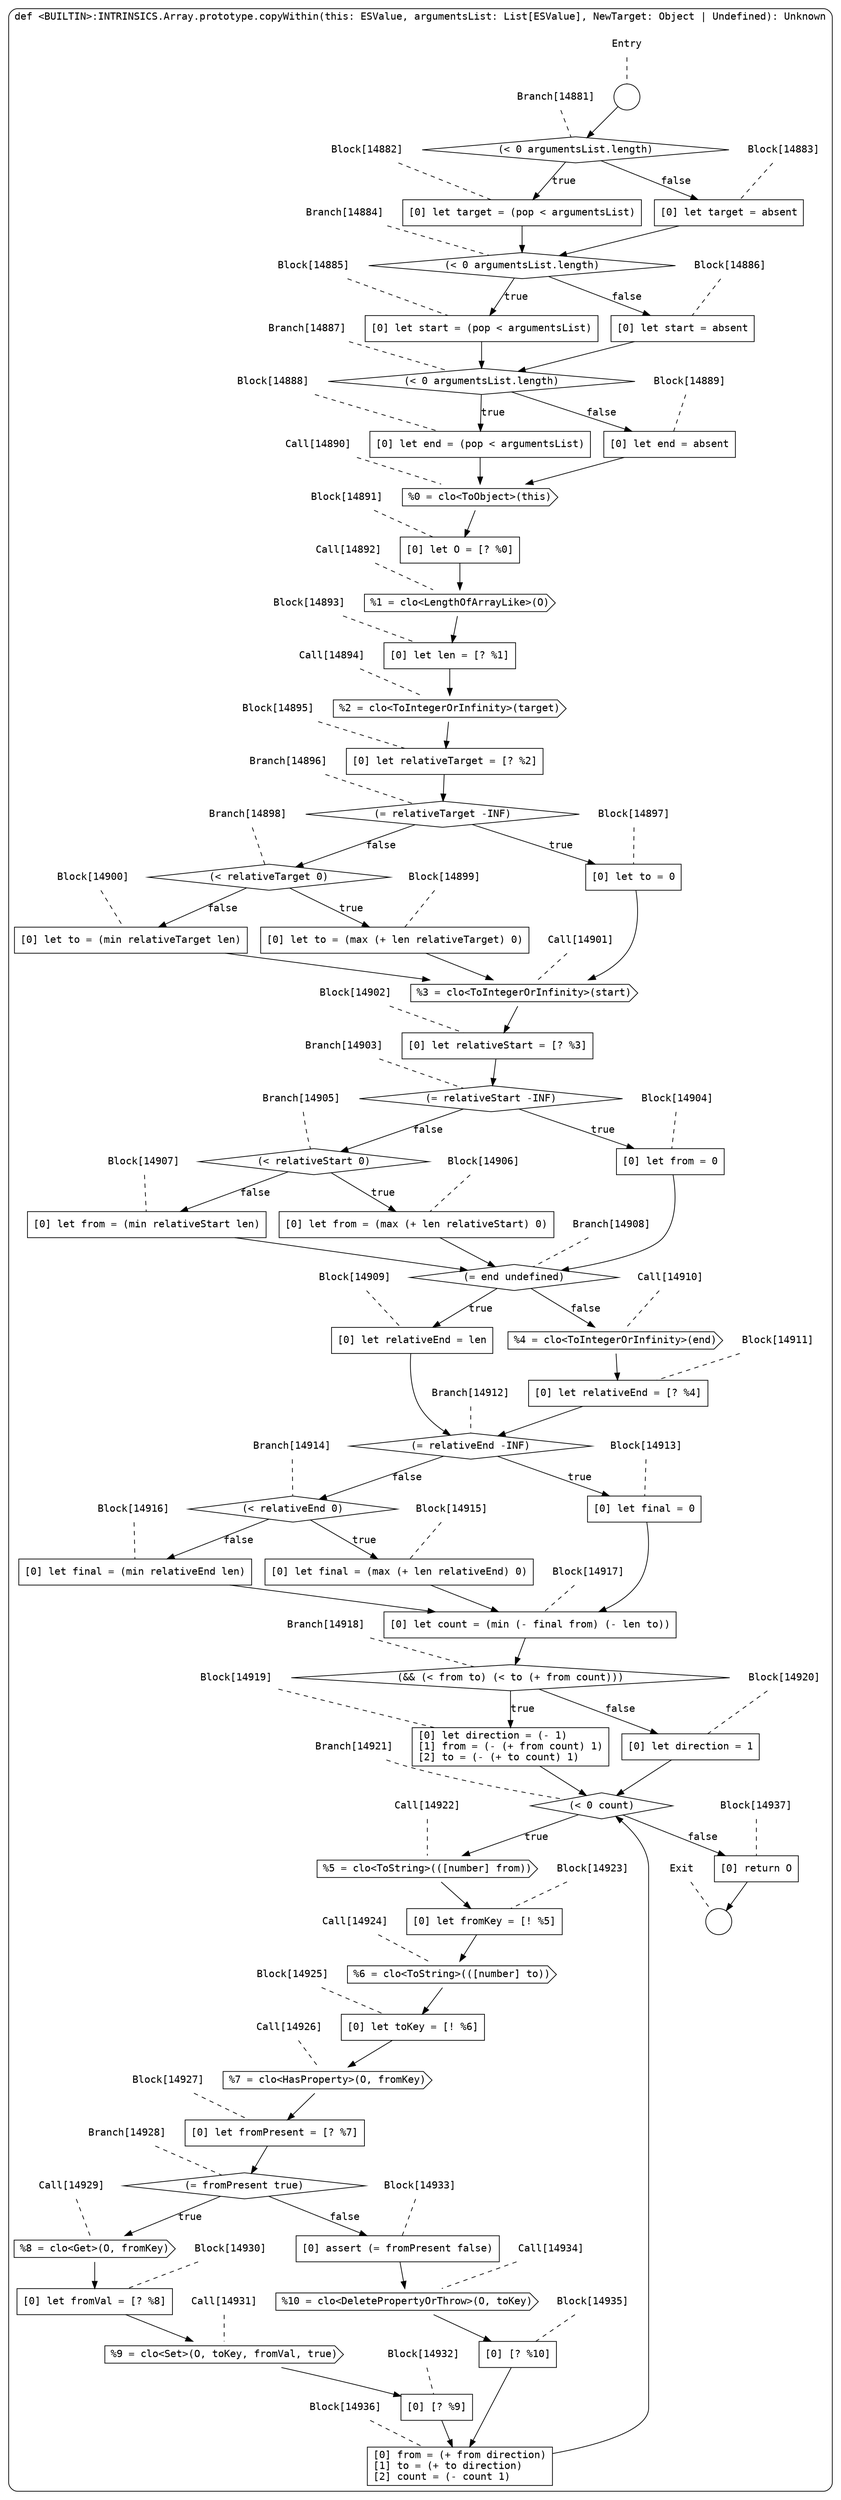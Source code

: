 digraph {
  graph [fontname = "Consolas"]
  node [fontname = "Consolas"]
  edge [fontname = "Consolas"]
  subgraph cluster2347 {
    label = "def <BUILTIN>:INTRINSICS.Array.prototype.copyWithin(this: ESValue, argumentsList: List[ESValue], NewTarget: Object | Undefined): Unknown"
    style = rounded
    cluster2347_entry_name [shape=none, label=<<font color="black">Entry</font>>]
    cluster2347_entry_name -> cluster2347_entry [arrowhead=none, color="black", style=dashed]
    cluster2347_entry [shape=circle label=" " color="black" fillcolor="white" style=filled]
    cluster2347_entry -> node14881 [color="black"]
    cluster2347_exit_name [shape=none, label=<<font color="black">Exit</font>>]
    cluster2347_exit_name -> cluster2347_exit [arrowhead=none, color="black", style=dashed]
    cluster2347_exit [shape=circle label=" " color="black" fillcolor="white" style=filled]
    node14881_name [shape=none, label=<<font color="black">Branch[14881]</font>>]
    node14881_name -> node14881 [arrowhead=none, color="black", style=dashed]
    node14881 [shape=diamond, label=<<font color="black">(&lt; 0 argumentsList.length)</font>> color="black" fillcolor="white", style=filled]
    node14881 -> node14882 [label=<<font color="black">true</font>> color="black"]
    node14881 -> node14883 [label=<<font color="black">false</font>> color="black"]
    node14882_name [shape=none, label=<<font color="black">Block[14882]</font>>]
    node14882_name -> node14882 [arrowhead=none, color="black", style=dashed]
    node14882 [shape=box, label=<<font color="black">[0] let target = (pop &lt; argumentsList)<BR ALIGN="LEFT"/></font>> color="black" fillcolor="white", style=filled]
    node14882 -> node14884 [color="black"]
    node14883_name [shape=none, label=<<font color="black">Block[14883]</font>>]
    node14883_name -> node14883 [arrowhead=none, color="black", style=dashed]
    node14883 [shape=box, label=<<font color="black">[0] let target = absent<BR ALIGN="LEFT"/></font>> color="black" fillcolor="white", style=filled]
    node14883 -> node14884 [color="black"]
    node14884_name [shape=none, label=<<font color="black">Branch[14884]</font>>]
    node14884_name -> node14884 [arrowhead=none, color="black", style=dashed]
    node14884 [shape=diamond, label=<<font color="black">(&lt; 0 argumentsList.length)</font>> color="black" fillcolor="white", style=filled]
    node14884 -> node14885 [label=<<font color="black">true</font>> color="black"]
    node14884 -> node14886 [label=<<font color="black">false</font>> color="black"]
    node14885_name [shape=none, label=<<font color="black">Block[14885]</font>>]
    node14885_name -> node14885 [arrowhead=none, color="black", style=dashed]
    node14885 [shape=box, label=<<font color="black">[0] let start = (pop &lt; argumentsList)<BR ALIGN="LEFT"/></font>> color="black" fillcolor="white", style=filled]
    node14885 -> node14887 [color="black"]
    node14886_name [shape=none, label=<<font color="black">Block[14886]</font>>]
    node14886_name -> node14886 [arrowhead=none, color="black", style=dashed]
    node14886 [shape=box, label=<<font color="black">[0] let start = absent<BR ALIGN="LEFT"/></font>> color="black" fillcolor="white", style=filled]
    node14886 -> node14887 [color="black"]
    node14887_name [shape=none, label=<<font color="black">Branch[14887]</font>>]
    node14887_name -> node14887 [arrowhead=none, color="black", style=dashed]
    node14887 [shape=diamond, label=<<font color="black">(&lt; 0 argumentsList.length)</font>> color="black" fillcolor="white", style=filled]
    node14887 -> node14888 [label=<<font color="black">true</font>> color="black"]
    node14887 -> node14889 [label=<<font color="black">false</font>> color="black"]
    node14888_name [shape=none, label=<<font color="black">Block[14888]</font>>]
    node14888_name -> node14888 [arrowhead=none, color="black", style=dashed]
    node14888 [shape=box, label=<<font color="black">[0] let end = (pop &lt; argumentsList)<BR ALIGN="LEFT"/></font>> color="black" fillcolor="white", style=filled]
    node14888 -> node14890 [color="black"]
    node14889_name [shape=none, label=<<font color="black">Block[14889]</font>>]
    node14889_name -> node14889 [arrowhead=none, color="black", style=dashed]
    node14889 [shape=box, label=<<font color="black">[0] let end = absent<BR ALIGN="LEFT"/></font>> color="black" fillcolor="white", style=filled]
    node14889 -> node14890 [color="black"]
    node14890_name [shape=none, label=<<font color="black">Call[14890]</font>>]
    node14890_name -> node14890 [arrowhead=none, color="black", style=dashed]
    node14890 [shape=cds, label=<<font color="black">%0 = clo&lt;ToObject&gt;(this)</font>> color="black" fillcolor="white", style=filled]
    node14890 -> node14891 [color="black"]
    node14891_name [shape=none, label=<<font color="black">Block[14891]</font>>]
    node14891_name -> node14891 [arrowhead=none, color="black", style=dashed]
    node14891 [shape=box, label=<<font color="black">[0] let O = [? %0]<BR ALIGN="LEFT"/></font>> color="black" fillcolor="white", style=filled]
    node14891 -> node14892 [color="black"]
    node14892_name [shape=none, label=<<font color="black">Call[14892]</font>>]
    node14892_name -> node14892 [arrowhead=none, color="black", style=dashed]
    node14892 [shape=cds, label=<<font color="black">%1 = clo&lt;LengthOfArrayLike&gt;(O)</font>> color="black" fillcolor="white", style=filled]
    node14892 -> node14893 [color="black"]
    node14893_name [shape=none, label=<<font color="black">Block[14893]</font>>]
    node14893_name -> node14893 [arrowhead=none, color="black", style=dashed]
    node14893 [shape=box, label=<<font color="black">[0] let len = [? %1]<BR ALIGN="LEFT"/></font>> color="black" fillcolor="white", style=filled]
    node14893 -> node14894 [color="black"]
    node14894_name [shape=none, label=<<font color="black">Call[14894]</font>>]
    node14894_name -> node14894 [arrowhead=none, color="black", style=dashed]
    node14894 [shape=cds, label=<<font color="black">%2 = clo&lt;ToIntegerOrInfinity&gt;(target)</font>> color="black" fillcolor="white", style=filled]
    node14894 -> node14895 [color="black"]
    node14895_name [shape=none, label=<<font color="black">Block[14895]</font>>]
    node14895_name -> node14895 [arrowhead=none, color="black", style=dashed]
    node14895 [shape=box, label=<<font color="black">[0] let relativeTarget = [? %2]<BR ALIGN="LEFT"/></font>> color="black" fillcolor="white", style=filled]
    node14895 -> node14896 [color="black"]
    node14896_name [shape=none, label=<<font color="black">Branch[14896]</font>>]
    node14896_name -> node14896 [arrowhead=none, color="black", style=dashed]
    node14896 [shape=diamond, label=<<font color="black">(= relativeTarget -INF)</font>> color="black" fillcolor="white", style=filled]
    node14896 -> node14897 [label=<<font color="black">true</font>> color="black"]
    node14896 -> node14898 [label=<<font color="black">false</font>> color="black"]
    node14897_name [shape=none, label=<<font color="black">Block[14897]</font>>]
    node14897_name -> node14897 [arrowhead=none, color="black", style=dashed]
    node14897 [shape=box, label=<<font color="black">[0] let to = 0<BR ALIGN="LEFT"/></font>> color="black" fillcolor="white", style=filled]
    node14897 -> node14901 [color="black"]
    node14898_name [shape=none, label=<<font color="black">Branch[14898]</font>>]
    node14898_name -> node14898 [arrowhead=none, color="black", style=dashed]
    node14898 [shape=diamond, label=<<font color="black">(&lt; relativeTarget 0)</font>> color="black" fillcolor="white", style=filled]
    node14898 -> node14899 [label=<<font color="black">true</font>> color="black"]
    node14898 -> node14900 [label=<<font color="black">false</font>> color="black"]
    node14901_name [shape=none, label=<<font color="black">Call[14901]</font>>]
    node14901_name -> node14901 [arrowhead=none, color="black", style=dashed]
    node14901 [shape=cds, label=<<font color="black">%3 = clo&lt;ToIntegerOrInfinity&gt;(start)</font>> color="black" fillcolor="white", style=filled]
    node14901 -> node14902 [color="black"]
    node14899_name [shape=none, label=<<font color="black">Block[14899]</font>>]
    node14899_name -> node14899 [arrowhead=none, color="black", style=dashed]
    node14899 [shape=box, label=<<font color="black">[0] let to = (max (+ len relativeTarget) 0)<BR ALIGN="LEFT"/></font>> color="black" fillcolor="white", style=filled]
    node14899 -> node14901 [color="black"]
    node14900_name [shape=none, label=<<font color="black">Block[14900]</font>>]
    node14900_name -> node14900 [arrowhead=none, color="black", style=dashed]
    node14900 [shape=box, label=<<font color="black">[0] let to = (min relativeTarget len)<BR ALIGN="LEFT"/></font>> color="black" fillcolor="white", style=filled]
    node14900 -> node14901 [color="black"]
    node14902_name [shape=none, label=<<font color="black">Block[14902]</font>>]
    node14902_name -> node14902 [arrowhead=none, color="black", style=dashed]
    node14902 [shape=box, label=<<font color="black">[0] let relativeStart = [? %3]<BR ALIGN="LEFT"/></font>> color="black" fillcolor="white", style=filled]
    node14902 -> node14903 [color="black"]
    node14903_name [shape=none, label=<<font color="black">Branch[14903]</font>>]
    node14903_name -> node14903 [arrowhead=none, color="black", style=dashed]
    node14903 [shape=diamond, label=<<font color="black">(= relativeStart -INF)</font>> color="black" fillcolor="white", style=filled]
    node14903 -> node14904 [label=<<font color="black">true</font>> color="black"]
    node14903 -> node14905 [label=<<font color="black">false</font>> color="black"]
    node14904_name [shape=none, label=<<font color="black">Block[14904]</font>>]
    node14904_name -> node14904 [arrowhead=none, color="black", style=dashed]
    node14904 [shape=box, label=<<font color="black">[0] let from = 0<BR ALIGN="LEFT"/></font>> color="black" fillcolor="white", style=filled]
    node14904 -> node14908 [color="black"]
    node14905_name [shape=none, label=<<font color="black">Branch[14905]</font>>]
    node14905_name -> node14905 [arrowhead=none, color="black", style=dashed]
    node14905 [shape=diamond, label=<<font color="black">(&lt; relativeStart 0)</font>> color="black" fillcolor="white", style=filled]
    node14905 -> node14906 [label=<<font color="black">true</font>> color="black"]
    node14905 -> node14907 [label=<<font color="black">false</font>> color="black"]
    node14908_name [shape=none, label=<<font color="black">Branch[14908]</font>>]
    node14908_name -> node14908 [arrowhead=none, color="black", style=dashed]
    node14908 [shape=diamond, label=<<font color="black">(= end undefined)</font>> color="black" fillcolor="white", style=filled]
    node14908 -> node14909 [label=<<font color="black">true</font>> color="black"]
    node14908 -> node14910 [label=<<font color="black">false</font>> color="black"]
    node14906_name [shape=none, label=<<font color="black">Block[14906]</font>>]
    node14906_name -> node14906 [arrowhead=none, color="black", style=dashed]
    node14906 [shape=box, label=<<font color="black">[0] let from = (max (+ len relativeStart) 0)<BR ALIGN="LEFT"/></font>> color="black" fillcolor="white", style=filled]
    node14906 -> node14908 [color="black"]
    node14907_name [shape=none, label=<<font color="black">Block[14907]</font>>]
    node14907_name -> node14907 [arrowhead=none, color="black", style=dashed]
    node14907 [shape=box, label=<<font color="black">[0] let from = (min relativeStart len)<BR ALIGN="LEFT"/></font>> color="black" fillcolor="white", style=filled]
    node14907 -> node14908 [color="black"]
    node14909_name [shape=none, label=<<font color="black">Block[14909]</font>>]
    node14909_name -> node14909 [arrowhead=none, color="black", style=dashed]
    node14909 [shape=box, label=<<font color="black">[0] let relativeEnd = len<BR ALIGN="LEFT"/></font>> color="black" fillcolor="white", style=filled]
    node14909 -> node14912 [color="black"]
    node14910_name [shape=none, label=<<font color="black">Call[14910]</font>>]
    node14910_name -> node14910 [arrowhead=none, color="black", style=dashed]
    node14910 [shape=cds, label=<<font color="black">%4 = clo&lt;ToIntegerOrInfinity&gt;(end)</font>> color="black" fillcolor="white", style=filled]
    node14910 -> node14911 [color="black"]
    node14912_name [shape=none, label=<<font color="black">Branch[14912]</font>>]
    node14912_name -> node14912 [arrowhead=none, color="black", style=dashed]
    node14912 [shape=diamond, label=<<font color="black">(= relativeEnd -INF)</font>> color="black" fillcolor="white", style=filled]
    node14912 -> node14913 [label=<<font color="black">true</font>> color="black"]
    node14912 -> node14914 [label=<<font color="black">false</font>> color="black"]
    node14911_name [shape=none, label=<<font color="black">Block[14911]</font>>]
    node14911_name -> node14911 [arrowhead=none, color="black", style=dashed]
    node14911 [shape=box, label=<<font color="black">[0] let relativeEnd = [? %4]<BR ALIGN="LEFT"/></font>> color="black" fillcolor="white", style=filled]
    node14911 -> node14912 [color="black"]
    node14913_name [shape=none, label=<<font color="black">Block[14913]</font>>]
    node14913_name -> node14913 [arrowhead=none, color="black", style=dashed]
    node14913 [shape=box, label=<<font color="black">[0] let final = 0<BR ALIGN="LEFT"/></font>> color="black" fillcolor="white", style=filled]
    node14913 -> node14917 [color="black"]
    node14914_name [shape=none, label=<<font color="black">Branch[14914]</font>>]
    node14914_name -> node14914 [arrowhead=none, color="black", style=dashed]
    node14914 [shape=diamond, label=<<font color="black">(&lt; relativeEnd 0)</font>> color="black" fillcolor="white", style=filled]
    node14914 -> node14915 [label=<<font color="black">true</font>> color="black"]
    node14914 -> node14916 [label=<<font color="black">false</font>> color="black"]
    node14917_name [shape=none, label=<<font color="black">Block[14917]</font>>]
    node14917_name -> node14917 [arrowhead=none, color="black", style=dashed]
    node14917 [shape=box, label=<<font color="black">[0] let count = (min (- final from) (- len to))<BR ALIGN="LEFT"/></font>> color="black" fillcolor="white", style=filled]
    node14917 -> node14918 [color="black"]
    node14915_name [shape=none, label=<<font color="black">Block[14915]</font>>]
    node14915_name -> node14915 [arrowhead=none, color="black", style=dashed]
    node14915 [shape=box, label=<<font color="black">[0] let final = (max (+ len relativeEnd) 0)<BR ALIGN="LEFT"/></font>> color="black" fillcolor="white", style=filled]
    node14915 -> node14917 [color="black"]
    node14916_name [shape=none, label=<<font color="black">Block[14916]</font>>]
    node14916_name -> node14916 [arrowhead=none, color="black", style=dashed]
    node14916 [shape=box, label=<<font color="black">[0] let final = (min relativeEnd len)<BR ALIGN="LEFT"/></font>> color="black" fillcolor="white", style=filled]
    node14916 -> node14917 [color="black"]
    node14918_name [shape=none, label=<<font color="black">Branch[14918]</font>>]
    node14918_name -> node14918 [arrowhead=none, color="black", style=dashed]
    node14918 [shape=diamond, label=<<font color="black">(&amp;&amp; (&lt; from to) (&lt; to (+ from count)))</font>> color="black" fillcolor="white", style=filled]
    node14918 -> node14919 [label=<<font color="black">true</font>> color="black"]
    node14918 -> node14920 [label=<<font color="black">false</font>> color="black"]
    node14919_name [shape=none, label=<<font color="black">Block[14919]</font>>]
    node14919_name -> node14919 [arrowhead=none, color="black", style=dashed]
    node14919 [shape=box, label=<<font color="black">[0] let direction = (- 1)<BR ALIGN="LEFT"/>[1] from = (- (+ from count) 1)<BR ALIGN="LEFT"/>[2] to = (- (+ to count) 1)<BR ALIGN="LEFT"/></font>> color="black" fillcolor="white", style=filled]
    node14919 -> node14921 [color="black"]
    node14920_name [shape=none, label=<<font color="black">Block[14920]</font>>]
    node14920_name -> node14920 [arrowhead=none, color="black", style=dashed]
    node14920 [shape=box, label=<<font color="black">[0] let direction = 1<BR ALIGN="LEFT"/></font>> color="black" fillcolor="white", style=filled]
    node14920 -> node14921 [color="black"]
    node14921_name [shape=none, label=<<font color="black">Branch[14921]</font>>]
    node14921_name -> node14921 [arrowhead=none, color="black", style=dashed]
    node14921 [shape=diamond, label=<<font color="black">(&lt; 0 count)</font>> color="black" fillcolor="white", style=filled]
    node14921 -> node14922 [label=<<font color="black">true</font>> color="black"]
    node14921 -> node14937 [label=<<font color="black">false</font>> color="black"]
    node14922_name [shape=none, label=<<font color="black">Call[14922]</font>>]
    node14922_name -> node14922 [arrowhead=none, color="black", style=dashed]
    node14922 [shape=cds, label=<<font color="black">%5 = clo&lt;ToString&gt;(([number] from))</font>> color="black" fillcolor="white", style=filled]
    node14922 -> node14923 [color="black"]
    node14937_name [shape=none, label=<<font color="black">Block[14937]</font>>]
    node14937_name -> node14937 [arrowhead=none, color="black", style=dashed]
    node14937 [shape=box, label=<<font color="black">[0] return O<BR ALIGN="LEFT"/></font>> color="black" fillcolor="white", style=filled]
    node14937 -> cluster2347_exit [color="black"]
    node14923_name [shape=none, label=<<font color="black">Block[14923]</font>>]
    node14923_name -> node14923 [arrowhead=none, color="black", style=dashed]
    node14923 [shape=box, label=<<font color="black">[0] let fromKey = [! %5]<BR ALIGN="LEFT"/></font>> color="black" fillcolor="white", style=filled]
    node14923 -> node14924 [color="black"]
    node14924_name [shape=none, label=<<font color="black">Call[14924]</font>>]
    node14924_name -> node14924 [arrowhead=none, color="black", style=dashed]
    node14924 [shape=cds, label=<<font color="black">%6 = clo&lt;ToString&gt;(([number] to))</font>> color="black" fillcolor="white", style=filled]
    node14924 -> node14925 [color="black"]
    node14925_name [shape=none, label=<<font color="black">Block[14925]</font>>]
    node14925_name -> node14925 [arrowhead=none, color="black", style=dashed]
    node14925 [shape=box, label=<<font color="black">[0] let toKey = [! %6]<BR ALIGN="LEFT"/></font>> color="black" fillcolor="white", style=filled]
    node14925 -> node14926 [color="black"]
    node14926_name [shape=none, label=<<font color="black">Call[14926]</font>>]
    node14926_name -> node14926 [arrowhead=none, color="black", style=dashed]
    node14926 [shape=cds, label=<<font color="black">%7 = clo&lt;HasProperty&gt;(O, fromKey)</font>> color="black" fillcolor="white", style=filled]
    node14926 -> node14927 [color="black"]
    node14927_name [shape=none, label=<<font color="black">Block[14927]</font>>]
    node14927_name -> node14927 [arrowhead=none, color="black", style=dashed]
    node14927 [shape=box, label=<<font color="black">[0] let fromPresent = [? %7]<BR ALIGN="LEFT"/></font>> color="black" fillcolor="white", style=filled]
    node14927 -> node14928 [color="black"]
    node14928_name [shape=none, label=<<font color="black">Branch[14928]</font>>]
    node14928_name -> node14928 [arrowhead=none, color="black", style=dashed]
    node14928 [shape=diamond, label=<<font color="black">(= fromPresent true)</font>> color="black" fillcolor="white", style=filled]
    node14928 -> node14929 [label=<<font color="black">true</font>> color="black"]
    node14928 -> node14933 [label=<<font color="black">false</font>> color="black"]
    node14929_name [shape=none, label=<<font color="black">Call[14929]</font>>]
    node14929_name -> node14929 [arrowhead=none, color="black", style=dashed]
    node14929 [shape=cds, label=<<font color="black">%8 = clo&lt;Get&gt;(O, fromKey)</font>> color="black" fillcolor="white", style=filled]
    node14929 -> node14930 [color="black"]
    node14933_name [shape=none, label=<<font color="black">Block[14933]</font>>]
    node14933_name -> node14933 [arrowhead=none, color="black", style=dashed]
    node14933 [shape=box, label=<<font color="black">[0] assert (= fromPresent false)<BR ALIGN="LEFT"/></font>> color="black" fillcolor="white", style=filled]
    node14933 -> node14934 [color="black"]
    node14930_name [shape=none, label=<<font color="black">Block[14930]</font>>]
    node14930_name -> node14930 [arrowhead=none, color="black", style=dashed]
    node14930 [shape=box, label=<<font color="black">[0] let fromVal = [? %8]<BR ALIGN="LEFT"/></font>> color="black" fillcolor="white", style=filled]
    node14930 -> node14931 [color="black"]
    node14934_name [shape=none, label=<<font color="black">Call[14934]</font>>]
    node14934_name -> node14934 [arrowhead=none, color="black", style=dashed]
    node14934 [shape=cds, label=<<font color="black">%10 = clo&lt;DeletePropertyOrThrow&gt;(O, toKey)</font>> color="black" fillcolor="white", style=filled]
    node14934 -> node14935 [color="black"]
    node14931_name [shape=none, label=<<font color="black">Call[14931]</font>>]
    node14931_name -> node14931 [arrowhead=none, color="black", style=dashed]
    node14931 [shape=cds, label=<<font color="black">%9 = clo&lt;Set&gt;(O, toKey, fromVal, true)</font>> color="black" fillcolor="white", style=filled]
    node14931 -> node14932 [color="black"]
    node14935_name [shape=none, label=<<font color="black">Block[14935]</font>>]
    node14935_name -> node14935 [arrowhead=none, color="black", style=dashed]
    node14935 [shape=box, label=<<font color="black">[0] [? %10]<BR ALIGN="LEFT"/></font>> color="black" fillcolor="white", style=filled]
    node14935 -> node14936 [color="black"]
    node14932_name [shape=none, label=<<font color="black">Block[14932]</font>>]
    node14932_name -> node14932 [arrowhead=none, color="black", style=dashed]
    node14932 [shape=box, label=<<font color="black">[0] [? %9]<BR ALIGN="LEFT"/></font>> color="black" fillcolor="white", style=filled]
    node14932 -> node14936 [color="black"]
    node14936_name [shape=none, label=<<font color="black">Block[14936]</font>>]
    node14936_name -> node14936 [arrowhead=none, color="black", style=dashed]
    node14936 [shape=box, label=<<font color="black">[0] from = (+ from direction)<BR ALIGN="LEFT"/>[1] to = (+ to direction)<BR ALIGN="LEFT"/>[2] count = (- count 1)<BR ALIGN="LEFT"/></font>> color="black" fillcolor="white", style=filled]
    node14936 -> node14921 [color="black"]
  }
}
